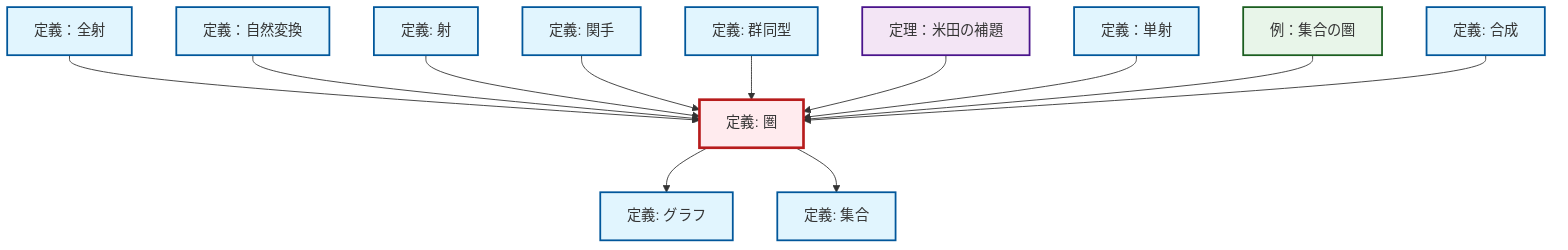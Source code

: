 graph TD
    classDef definition fill:#e1f5fe,stroke:#01579b,stroke-width:2px
    classDef theorem fill:#f3e5f5,stroke:#4a148c,stroke-width:2px
    classDef axiom fill:#fff3e0,stroke:#e65100,stroke-width:2px
    classDef example fill:#e8f5e9,stroke:#1b5e20,stroke-width:2px
    classDef current fill:#ffebee,stroke:#b71c1c,stroke-width:3px
    thm-yoneda["定理：米田の補題"]:::theorem
    def-natural-transformation["定義：自然変換"]:::definition
    def-isomorphism["定義: 群同型"]:::definition
    def-set["定義: 集合"]:::definition
    def-composition["定義: 合成"]:::definition
    def-category["定義: 圏"]:::definition
    def-graph["定義: グラフ"]:::definition
    def-monomorphism["定義：単射"]:::definition
    def-functor["定義: 関手"]:::definition
    def-morphism["定義: 射"]:::definition
    ex-set-category["例：集合の圏"]:::example
    def-epimorphism["定義：全射"]:::definition
    def-epimorphism --> def-category
    def-natural-transformation --> def-category
    def-category --> def-graph
    def-category --> def-set
    def-morphism --> def-category
    def-functor --> def-category
    def-isomorphism --> def-category
    thm-yoneda --> def-category
    def-monomorphism --> def-category
    ex-set-category --> def-category
    def-composition --> def-category
    class def-category current